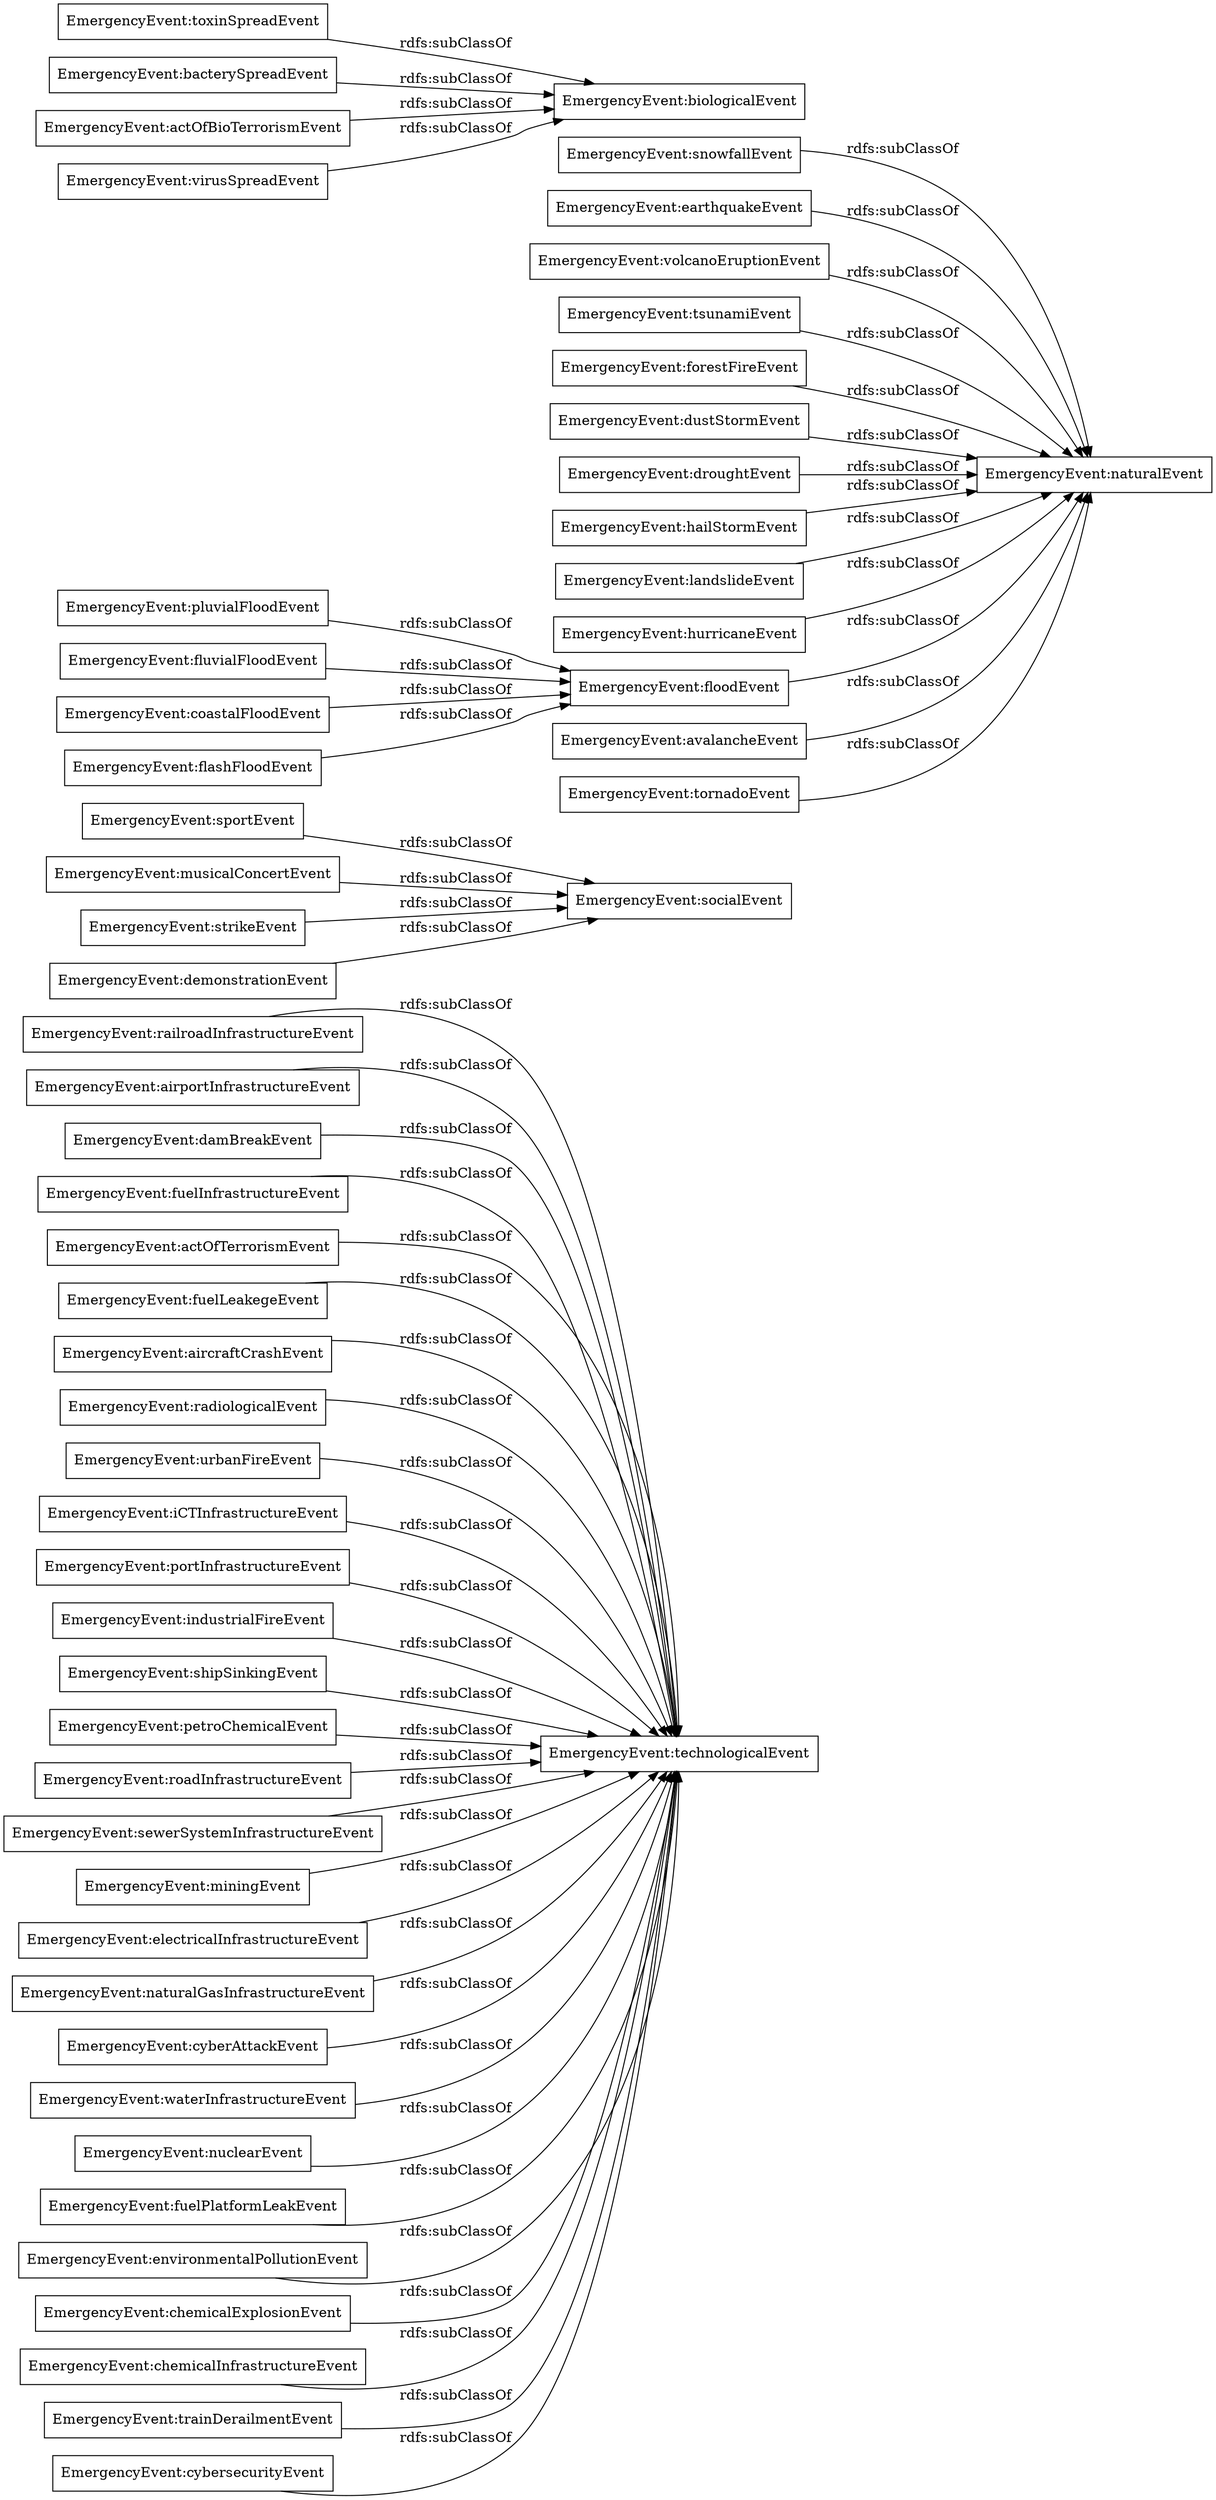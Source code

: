 digraph ar2dtool_diagram { 
rankdir=LR;
size="1000"
node [shape = rectangle, color="black"]; "EmergencyEvent:technologicalEvent" "EmergencyEvent:sportEvent" "EmergencyEvent:snowfallEvent" "EmergencyEvent:railroadInfrastructureEvent" "EmergencyEvent:earthquakeEvent" "EmergencyEvent:airportInfrastructureEvent" "EmergencyEvent:damBreakEvent" "EmergencyEvent:toxinSpreadEvent" "EmergencyEvent:fuelInfrastructureEvent" "EmergencyEvent:actOfTerrorismEvent" "EmergencyEvent:fuelLeakegeEvent" "EmergencyEvent:volcanoEruptionEvent" "EmergencyEvent:aircraftCrashEvent" "EmergencyEvent:naturalEvent" "EmergencyEvent:tsunamiEvent" "EmergencyEvent:pluvialFloodEvent" "EmergencyEvent:bacterySpreadEvent" "EmergencyEvent:forestFireEvent" "EmergencyEvent:radiologicalEvent" "EmergencyEvent:urbanFireEvent" "EmergencyEvent:dustStormEvent" "EmergencyEvent:iCTInfrastructureEvent" "EmergencyEvent:portInfrastructureEvent" "EmergencyEvent:droughtEvent" "EmergencyEvent:industrialFireEvent" "EmergencyEvent:shipSinkingEvent" "EmergencyEvent:socialEvent" "EmergencyEvent:petroChemicalEvent" "EmergencyEvent:musicalConcertEvent" "EmergencyEvent:fluvialFloodEvent" "EmergencyEvent:roadInfrastructureEvent" "EmergencyEvent:strikeEvent" "EmergencyEvent:demonstrationEvent" "EmergencyEvent:hailStormEvent" "EmergencyEvent:sewerSystemInfrastructureEvent" "EmergencyEvent:miningEvent" "EmergencyEvent:coastalFloodEvent" "EmergencyEvent:landslideEvent" "EmergencyEvent:electricalInfrastructureEvent" "EmergencyEvent:biologicalEvent" "EmergencyEvent:naturalGasInfrastructureEvent" "EmergencyEvent:cyberAttackEvent" "EmergencyEvent:hurricaneEvent" "EmergencyEvent:waterInfrastructureEvent" "EmergencyEvent:nuclearEvent" "EmergencyEvent:fuelPlatformLeakEvent" "EmergencyEvent:floodEvent" "EmergencyEvent:environmentalPollutionEvent" "EmergencyEvent:chemicalExplosionEvent" "EmergencyEvent:avalancheEvent" "EmergencyEvent:flashFloodEvent" "EmergencyEvent:actOfBioTerrorismEvent" "EmergencyEvent:chemicalInfrastructureEvent" "EmergencyEvent:trainDerailmentEvent" "EmergencyEvent:tornadoEvent" "EmergencyEvent:cybersecurityEvent" "EmergencyEvent:virusSpreadEvent" ; /*classes style*/
	"EmergencyEvent:chemicalInfrastructureEvent" -> "EmergencyEvent:technologicalEvent" [ label = "rdfs:subClassOf" ];
	"EmergencyEvent:sportEvent" -> "EmergencyEvent:socialEvent" [ label = "rdfs:subClassOf" ];
	"EmergencyEvent:portInfrastructureEvent" -> "EmergencyEvent:technologicalEvent" [ label = "rdfs:subClassOf" ];
	"EmergencyEvent:sewerSystemInfrastructureEvent" -> "EmergencyEvent:technologicalEvent" [ label = "rdfs:subClassOf" ];
	"EmergencyEvent:actOfTerrorismEvent" -> "EmergencyEvent:technologicalEvent" [ label = "rdfs:subClassOf" ];
	"EmergencyEvent:tornadoEvent" -> "EmergencyEvent:naturalEvent" [ label = "rdfs:subClassOf" ];
	"EmergencyEvent:hailStormEvent" -> "EmergencyEvent:naturalEvent" [ label = "rdfs:subClassOf" ];
	"EmergencyEvent:airportInfrastructureEvent" -> "EmergencyEvent:technologicalEvent" [ label = "rdfs:subClassOf" ];
	"EmergencyEvent:urbanFireEvent" -> "EmergencyEvent:technologicalEvent" [ label = "rdfs:subClassOf" ];
	"EmergencyEvent:trainDerailmentEvent" -> "EmergencyEvent:technologicalEvent" [ label = "rdfs:subClassOf" ];
	"EmergencyEvent:iCTInfrastructureEvent" -> "EmergencyEvent:technologicalEvent" [ label = "rdfs:subClassOf" ];
	"EmergencyEvent:cybersecurityEvent" -> "EmergencyEvent:technologicalEvent" [ label = "rdfs:subClassOf" ];
	"EmergencyEvent:hurricaneEvent" -> "EmergencyEvent:naturalEvent" [ label = "rdfs:subClassOf" ];
	"EmergencyEvent:forestFireEvent" -> "EmergencyEvent:naturalEvent" [ label = "rdfs:subClassOf" ];
	"EmergencyEvent:miningEvent" -> "EmergencyEvent:technologicalEvent" [ label = "rdfs:subClassOf" ];
	"EmergencyEvent:demonstrationEvent" -> "EmergencyEvent:socialEvent" [ label = "rdfs:subClassOf" ];
	"EmergencyEvent:musicalConcertEvent" -> "EmergencyEvent:socialEvent" [ label = "rdfs:subClassOf" ];
	"EmergencyEvent:fuelLeakegeEvent" -> "EmergencyEvent:technologicalEvent" [ label = "rdfs:subClassOf" ];
	"EmergencyEvent:aircraftCrashEvent" -> "EmergencyEvent:technologicalEvent" [ label = "rdfs:subClassOf" ];
	"EmergencyEvent:railroadInfrastructureEvent" -> "EmergencyEvent:technologicalEvent" [ label = "rdfs:subClassOf" ];
	"EmergencyEvent:toxinSpreadEvent" -> "EmergencyEvent:biologicalEvent" [ label = "rdfs:subClassOf" ];
	"EmergencyEvent:actOfBioTerrorismEvent" -> "EmergencyEvent:biologicalEvent" [ label = "rdfs:subClassOf" ];
	"EmergencyEvent:floodEvent" -> "EmergencyEvent:naturalEvent" [ label = "rdfs:subClassOf" ];
	"EmergencyEvent:environmentalPollutionEvent" -> "EmergencyEvent:technologicalEvent" [ label = "rdfs:subClassOf" ];
	"EmergencyEvent:volcanoEruptionEvent" -> "EmergencyEvent:naturalEvent" [ label = "rdfs:subClassOf" ];
	"EmergencyEvent:tsunamiEvent" -> "EmergencyEvent:naturalEvent" [ label = "rdfs:subClassOf" ];
	"EmergencyEvent:bacterySpreadEvent" -> "EmergencyEvent:biologicalEvent" [ label = "rdfs:subClassOf" ];
	"EmergencyEvent:strikeEvent" -> "EmergencyEvent:socialEvent" [ label = "rdfs:subClassOf" ];
	"EmergencyEvent:dustStormEvent" -> "EmergencyEvent:naturalEvent" [ label = "rdfs:subClassOf" ];
	"EmergencyEvent:radiologicalEvent" -> "EmergencyEvent:technologicalEvent" [ label = "rdfs:subClassOf" ];
	"EmergencyEvent:droughtEvent" -> "EmergencyEvent:naturalEvent" [ label = "rdfs:subClassOf" ];
	"EmergencyEvent:roadInfrastructureEvent" -> "EmergencyEvent:technologicalEvent" [ label = "rdfs:subClassOf" ];
	"EmergencyEvent:pluvialFloodEvent" -> "EmergencyEvent:floodEvent" [ label = "rdfs:subClassOf" ];
	"EmergencyEvent:petroChemicalEvent" -> "EmergencyEvent:technologicalEvent" [ label = "rdfs:subClassOf" ];
	"EmergencyEvent:landslideEvent" -> "EmergencyEvent:naturalEvent" [ label = "rdfs:subClassOf" ];
	"EmergencyEvent:industrialFireEvent" -> "EmergencyEvent:technologicalEvent" [ label = "rdfs:subClassOf" ];
	"EmergencyEvent:shipSinkingEvent" -> "EmergencyEvent:technologicalEvent" [ label = "rdfs:subClassOf" ];
	"EmergencyEvent:naturalGasInfrastructureEvent" -> "EmergencyEvent:technologicalEvent" [ label = "rdfs:subClassOf" ];
	"EmergencyEvent:earthquakeEvent" -> "EmergencyEvent:naturalEvent" [ label = "rdfs:subClassOf" ];
	"EmergencyEvent:fluvialFloodEvent" -> "EmergencyEvent:floodEvent" [ label = "rdfs:subClassOf" ];
	"EmergencyEvent:electricalInfrastructureEvent" -> "EmergencyEvent:technologicalEvent" [ label = "rdfs:subClassOf" ];
	"EmergencyEvent:waterInfrastructureEvent" -> "EmergencyEvent:technologicalEvent" [ label = "rdfs:subClassOf" ];
	"EmergencyEvent:coastalFloodEvent" -> "EmergencyEvent:floodEvent" [ label = "rdfs:subClassOf" ];
	"EmergencyEvent:snowfallEvent" -> "EmergencyEvent:naturalEvent" [ label = "rdfs:subClassOf" ];
	"EmergencyEvent:flashFloodEvent" -> "EmergencyEvent:floodEvent" [ label = "rdfs:subClassOf" ];
	"EmergencyEvent:chemicalExplosionEvent" -> "EmergencyEvent:technologicalEvent" [ label = "rdfs:subClassOf" ];
	"EmergencyEvent:nuclearEvent" -> "EmergencyEvent:technologicalEvent" [ label = "rdfs:subClassOf" ];
	"EmergencyEvent:damBreakEvent" -> "EmergencyEvent:technologicalEvent" [ label = "rdfs:subClassOf" ];
	"EmergencyEvent:avalancheEvent" -> "EmergencyEvent:naturalEvent" [ label = "rdfs:subClassOf" ];
	"EmergencyEvent:cyberAttackEvent" -> "EmergencyEvent:technologicalEvent" [ label = "rdfs:subClassOf" ];
	"EmergencyEvent:virusSpreadEvent" -> "EmergencyEvent:biologicalEvent" [ label = "rdfs:subClassOf" ];
	"EmergencyEvent:fuelInfrastructureEvent" -> "EmergencyEvent:technologicalEvent" [ label = "rdfs:subClassOf" ];
	"EmergencyEvent:fuelPlatformLeakEvent" -> "EmergencyEvent:technologicalEvent" [ label = "rdfs:subClassOf" ];

}
